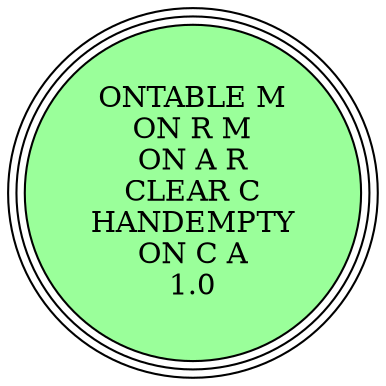 digraph {
"ONTABLE M\nON R M\nON A R\nCLEAR C\nHANDEMPTY\nON C A\n1.0\n" [shape=circle, style=filled, fillcolor=palegreen1, peripheries=3];
"ONTABLE M\nON R M\nON A R\nCLEAR C\nHANDEMPTY\nON C A\n1.0\n" [shape=circle, style=filled, fillcolor=palegreen1, peripheries=3];
}
